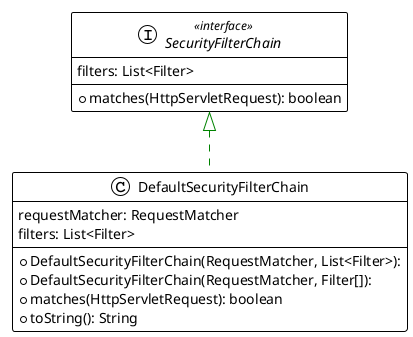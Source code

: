 @startuml

!theme plain
top to bottom direction
skinparam linetype ortho

interface SecurityFilterChain << interface >> {
  + matches(HttpServletRequest): boolean
  filters: List<Filter>
}
class DefaultSecurityFilterChain {
  + DefaultSecurityFilterChain(RequestMatcher, List<Filter>): 
  + DefaultSecurityFilterChain(RequestMatcher, Filter[]): 
  + matches(HttpServletRequest): boolean
  + toString(): String
  requestMatcher: RequestMatcher
  filters: List<Filter>
}

SecurityFilterChain ^-[#008200,dashed]-  DefaultSecurityFilterChain
@enduml
